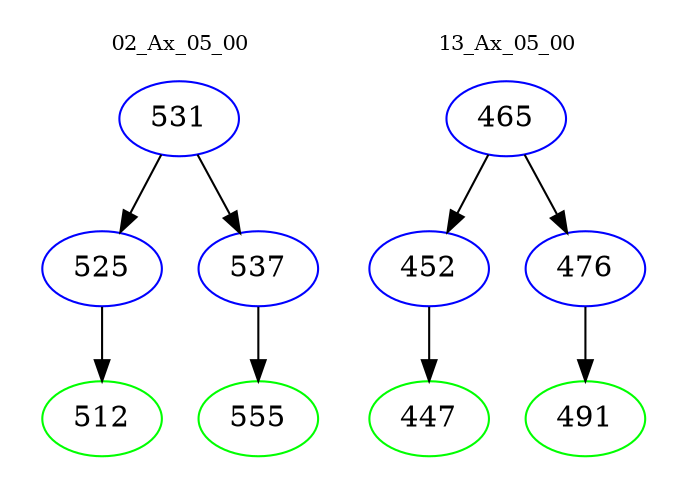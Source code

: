 digraph{
subgraph cluster_0 {
color = white
label = "02_Ax_05_00";
fontsize=10;
T0_531 [label="531", color="blue"]
T0_531 -> T0_525 [color="black"]
T0_525 [label="525", color="blue"]
T0_525 -> T0_512 [color="black"]
T0_512 [label="512", color="green"]
T0_531 -> T0_537 [color="black"]
T0_537 [label="537", color="blue"]
T0_537 -> T0_555 [color="black"]
T0_555 [label="555", color="green"]
}
subgraph cluster_1 {
color = white
label = "13_Ax_05_00";
fontsize=10;
T1_465 [label="465", color="blue"]
T1_465 -> T1_452 [color="black"]
T1_452 [label="452", color="blue"]
T1_452 -> T1_447 [color="black"]
T1_447 [label="447", color="green"]
T1_465 -> T1_476 [color="black"]
T1_476 [label="476", color="blue"]
T1_476 -> T1_491 [color="black"]
T1_491 [label="491", color="green"]
}
}
